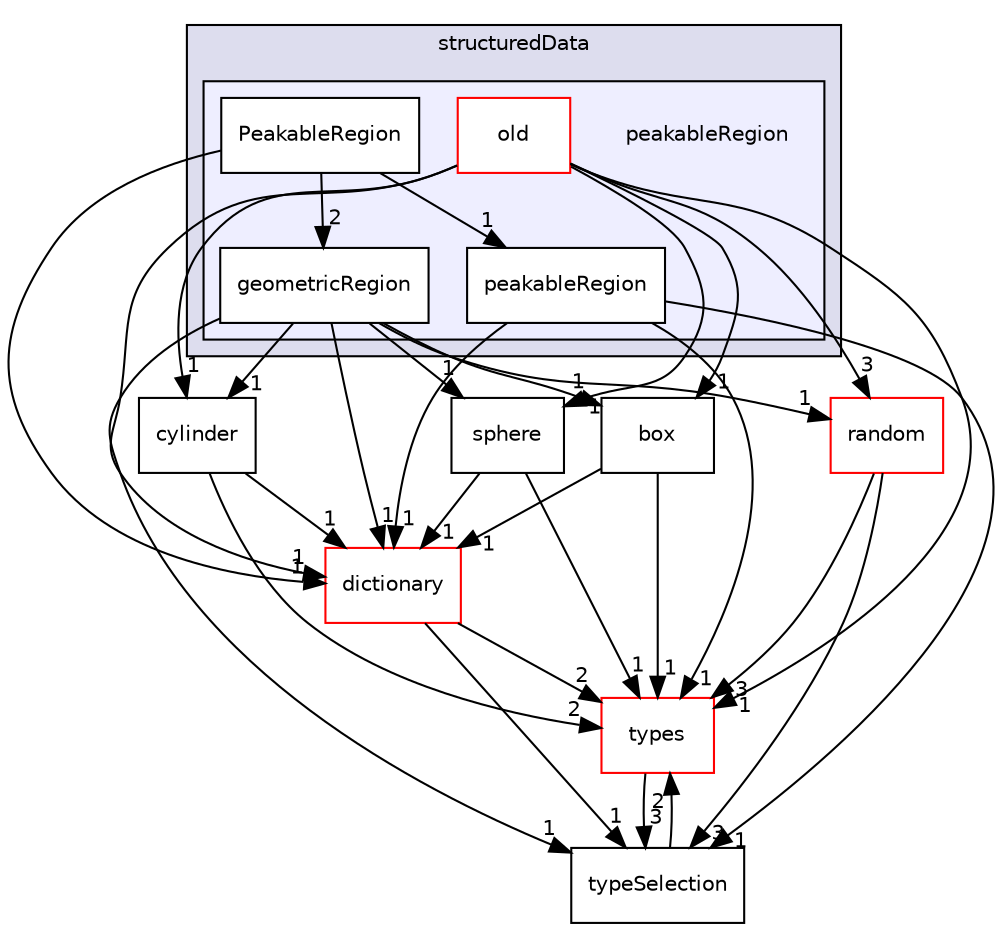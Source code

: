 digraph "src/phasicFlow/structuredData/peakableRegion" {
  compound=true
  node [ fontsize="10", fontname="Helvetica"];
  edge [ labelfontsize="10", labelfontname="Helvetica"];
  subgraph clusterdir_0b265ec0eb5bc5fbad75b6fd7b5b024b {
    graph [ bgcolor="#ddddee", pencolor="black", label="structuredData" fontname="Helvetica", fontsize="10", URL="dir_0b265ec0eb5bc5fbad75b6fd7b5b024b.html"]
  subgraph clusterdir_4f9e597021b90228ccac48345da86dec {
    graph [ bgcolor="#eeeeff", pencolor="black", label="" URL="dir_4f9e597021b90228ccac48345da86dec.html"];
    dir_4f9e597021b90228ccac48345da86dec [shape=plaintext label="peakableRegion"];
    dir_93977471f265239c2a33a55f893094fa [shape=box label="geometricRegion" color="black" fillcolor="white" style="filled" URL="dir_93977471f265239c2a33a55f893094fa.html"];
    dir_ff4d04a04db2d9da869faf00456dae4a [shape=box label="old" color="red" fillcolor="white" style="filled" URL="dir_ff4d04a04db2d9da869faf00456dae4a.html"];
    dir_9cf3a7061932aac86787f9c3f802c5f2 [shape=box label="PeakableRegion" color="black" fillcolor="white" style="filled" URL="dir_9cf3a7061932aac86787f9c3f802c5f2.html"];
    dir_fcee4eefc34728867d2bd32b142ae11c [shape=box label="peakableRegion" color="black" fillcolor="white" style="filled" URL="dir_fcee4eefc34728867d2bd32b142ae11c.html"];
  }
  }
  dir_3c122f757ce481da214d5e212823922a [shape=box label="sphere" URL="dir_3c122f757ce481da214d5e212823922a.html"];
  dir_e8a9bd8d4c80a50a4f7c200c882d5c23 [shape=box label="box" URL="dir_e8a9bd8d4c80a50a4f7c200c882d5c23.html"];
  dir_e8baec020e471dff3bc06b812491e6c5 [shape=box label="types" fillcolor="white" style="filled" color="red" URL="dir_e8baec020e471dff3bc06b812491e6c5.html"];
  dir_2239fa6412e9b0224779ec16b2644e86 [shape=box label="cylinder" URL="dir_2239fa6412e9b0224779ec16b2644e86.html"];
  dir_956f0a97b7f785e1c0171e740f1da120 [shape=box label="random" fillcolor="white" style="filled" color="red" URL="dir_956f0a97b7f785e1c0171e740f1da120.html"];
  dir_4419dd78bee2bde1362d842a02bd0463 [shape=box label="typeSelection" URL="dir_4419dd78bee2bde1362d842a02bd0463.html"];
  dir_1220c712ed5f98fd84ba71b4848374db [shape=box label="dictionary" fillcolor="white" style="filled" color="red" URL="dir_1220c712ed5f98fd84ba71b4848374db.html"];
  dir_93977471f265239c2a33a55f893094fa->dir_3c122f757ce481da214d5e212823922a [headlabel="1", labeldistance=1.5 headhref="dir_000153_000171.html"];
  dir_93977471f265239c2a33a55f893094fa->dir_e8a9bd8d4c80a50a4f7c200c882d5c23 [headlabel="1", labeldistance=1.5 headhref="dir_000153_000146.html"];
  dir_93977471f265239c2a33a55f893094fa->dir_2239fa6412e9b0224779ec16b2644e86 [headlabel="1", labeldistance=1.5 headhref="dir_000153_000147.html"];
  dir_93977471f265239c2a33a55f893094fa->dir_956f0a97b7f785e1c0171e740f1da120 [headlabel="1", labeldistance=1.5 headhref="dir_000153_000120.html"];
  dir_93977471f265239c2a33a55f893094fa->dir_4419dd78bee2bde1362d842a02bd0463 [headlabel="1", labeldistance=1.5 headhref="dir_000153_000179.html"];
  dir_93977471f265239c2a33a55f893094fa->dir_1220c712ed5f98fd84ba71b4848374db [headlabel="1", labeldistance=1.5 headhref="dir_000153_000112.html"];
  dir_3c122f757ce481da214d5e212823922a->dir_e8baec020e471dff3bc06b812491e6c5 [headlabel="1", labeldistance=1.5 headhref="dir_000171_000175.html"];
  dir_3c122f757ce481da214d5e212823922a->dir_1220c712ed5f98fd84ba71b4848374db [headlabel="1", labeldistance=1.5 headhref="dir_000171_000112.html"];
  dir_e8a9bd8d4c80a50a4f7c200c882d5c23->dir_e8baec020e471dff3bc06b812491e6c5 [headlabel="1", labeldistance=1.5 headhref="dir_000146_000175.html"];
  dir_e8a9bd8d4c80a50a4f7c200c882d5c23->dir_1220c712ed5f98fd84ba71b4848374db [headlabel="1", labeldistance=1.5 headhref="dir_000146_000112.html"];
  dir_fcee4eefc34728867d2bd32b142ae11c->dir_e8baec020e471dff3bc06b812491e6c5 [headlabel="1", labeldistance=1.5 headhref="dir_000159_000175.html"];
  dir_fcee4eefc34728867d2bd32b142ae11c->dir_4419dd78bee2bde1362d842a02bd0463 [headlabel="1", labeldistance=1.5 headhref="dir_000159_000179.html"];
  dir_fcee4eefc34728867d2bd32b142ae11c->dir_1220c712ed5f98fd84ba71b4848374db [headlabel="1", labeldistance=1.5 headhref="dir_000159_000112.html"];
  dir_e8baec020e471dff3bc06b812491e6c5->dir_4419dd78bee2bde1362d842a02bd0463 [headlabel="3", labeldistance=1.5 headhref="dir_000175_000179.html"];
  dir_2239fa6412e9b0224779ec16b2644e86->dir_e8baec020e471dff3bc06b812491e6c5 [headlabel="2", labeldistance=1.5 headhref="dir_000147_000175.html"];
  dir_2239fa6412e9b0224779ec16b2644e86->dir_1220c712ed5f98fd84ba71b4848374db [headlabel="1", labeldistance=1.5 headhref="dir_000147_000112.html"];
  dir_956f0a97b7f785e1c0171e740f1da120->dir_e8baec020e471dff3bc06b812491e6c5 [headlabel="3", labeldistance=1.5 headhref="dir_000120_000175.html"];
  dir_956f0a97b7f785e1c0171e740f1da120->dir_4419dd78bee2bde1362d842a02bd0463 [headlabel="3", labeldistance=1.5 headhref="dir_000120_000179.html"];
  dir_ff4d04a04db2d9da869faf00456dae4a->dir_3c122f757ce481da214d5e212823922a [headlabel="1", labeldistance=1.5 headhref="dir_000154_000171.html"];
  dir_ff4d04a04db2d9da869faf00456dae4a->dir_e8a9bd8d4c80a50a4f7c200c882d5c23 [headlabel="1", labeldistance=1.5 headhref="dir_000154_000146.html"];
  dir_ff4d04a04db2d9da869faf00456dae4a->dir_e8baec020e471dff3bc06b812491e6c5 [headlabel="1", labeldistance=1.5 headhref="dir_000154_000175.html"];
  dir_ff4d04a04db2d9da869faf00456dae4a->dir_2239fa6412e9b0224779ec16b2644e86 [headlabel="1", labeldistance=1.5 headhref="dir_000154_000147.html"];
  dir_ff4d04a04db2d9da869faf00456dae4a->dir_956f0a97b7f785e1c0171e740f1da120 [headlabel="3", labeldistance=1.5 headhref="dir_000154_000120.html"];
  dir_ff4d04a04db2d9da869faf00456dae4a->dir_1220c712ed5f98fd84ba71b4848374db [headlabel="1", labeldistance=1.5 headhref="dir_000154_000112.html"];
  dir_9cf3a7061932aac86787f9c3f802c5f2->dir_93977471f265239c2a33a55f893094fa [headlabel="2", labeldistance=1.5 headhref="dir_000158_000153.html"];
  dir_9cf3a7061932aac86787f9c3f802c5f2->dir_fcee4eefc34728867d2bd32b142ae11c [headlabel="1", labeldistance=1.5 headhref="dir_000158_000159.html"];
  dir_9cf3a7061932aac86787f9c3f802c5f2->dir_1220c712ed5f98fd84ba71b4848374db [headlabel="1", labeldistance=1.5 headhref="dir_000158_000112.html"];
  dir_4419dd78bee2bde1362d842a02bd0463->dir_e8baec020e471dff3bc06b812491e6c5 [headlabel="2", labeldistance=1.5 headhref="dir_000179_000175.html"];
  dir_1220c712ed5f98fd84ba71b4848374db->dir_e8baec020e471dff3bc06b812491e6c5 [headlabel="2", labeldistance=1.5 headhref="dir_000112_000175.html"];
  dir_1220c712ed5f98fd84ba71b4848374db->dir_4419dd78bee2bde1362d842a02bd0463 [headlabel="1", labeldistance=1.5 headhref="dir_000112_000179.html"];
}
